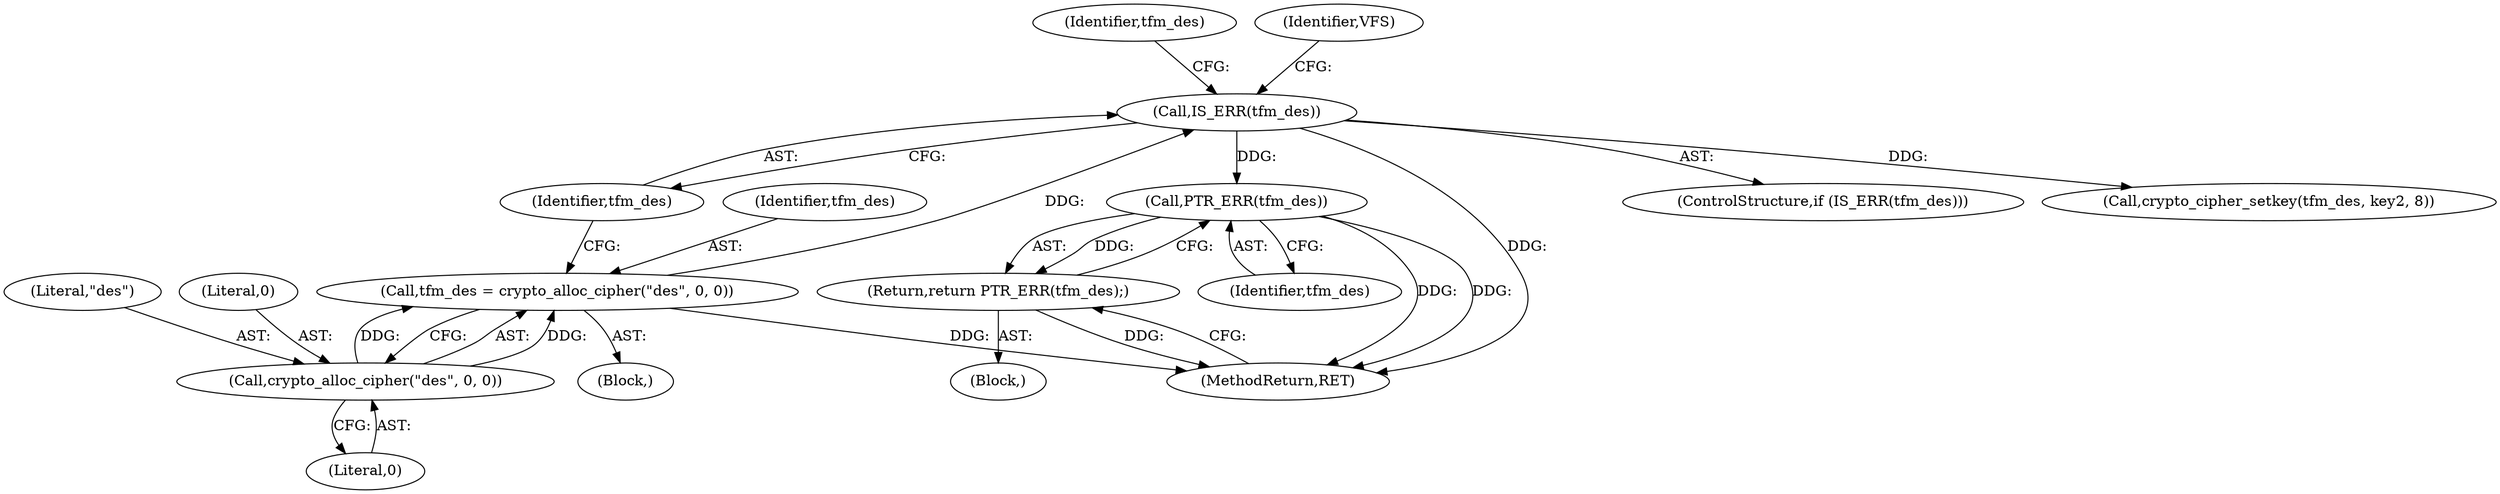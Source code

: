 digraph "0_linux_06deeec77a5a689cc94b21a8a91a76e42176685d@pointer" {
"1000124" [label="(Call,PTR_ERR(tfm_des))"];
"1000117" [label="(Call,IS_ERR(tfm_des))"];
"1000110" [label="(Call,tfm_des = crypto_alloc_cipher(\"des\", 0, 0))"];
"1000112" [label="(Call,crypto_alloc_cipher(\"des\", 0, 0))"];
"1000123" [label="(Return,return PTR_ERR(tfm_des);)"];
"1000104" [label="(Block,)"];
"1000125" [label="(Identifier,tfm_des)"];
"1000124" [label="(Call,PTR_ERR(tfm_des))"];
"1000138" [label="(MethodReturn,RET)"];
"1000118" [label="(Identifier,tfm_des)"];
"1000110" [label="(Call,tfm_des = crypto_alloc_cipher(\"des\", 0, 0))"];
"1000127" [label="(Identifier,tfm_des)"];
"1000111" [label="(Identifier,tfm_des)"];
"1000117" [label="(Call,IS_ERR(tfm_des))"];
"1000116" [label="(ControlStructure,if (IS_ERR(tfm_des)))"];
"1000119" [label="(Block,)"];
"1000121" [label="(Identifier,VFS)"];
"1000123" [label="(Return,return PTR_ERR(tfm_des);)"];
"1000113" [label="(Literal,\"des\")"];
"1000115" [label="(Literal,0)"];
"1000126" [label="(Call,crypto_cipher_setkey(tfm_des, key2, 8))"];
"1000112" [label="(Call,crypto_alloc_cipher(\"des\", 0, 0))"];
"1000114" [label="(Literal,0)"];
"1000124" -> "1000123"  [label="AST: "];
"1000124" -> "1000125"  [label="CFG: "];
"1000125" -> "1000124"  [label="AST: "];
"1000123" -> "1000124"  [label="CFG: "];
"1000124" -> "1000138"  [label="DDG: "];
"1000124" -> "1000138"  [label="DDG: "];
"1000124" -> "1000123"  [label="DDG: "];
"1000117" -> "1000124"  [label="DDG: "];
"1000117" -> "1000116"  [label="AST: "];
"1000117" -> "1000118"  [label="CFG: "];
"1000118" -> "1000117"  [label="AST: "];
"1000121" -> "1000117"  [label="CFG: "];
"1000127" -> "1000117"  [label="CFG: "];
"1000117" -> "1000138"  [label="DDG: "];
"1000110" -> "1000117"  [label="DDG: "];
"1000117" -> "1000126"  [label="DDG: "];
"1000110" -> "1000104"  [label="AST: "];
"1000110" -> "1000112"  [label="CFG: "];
"1000111" -> "1000110"  [label="AST: "];
"1000112" -> "1000110"  [label="AST: "];
"1000118" -> "1000110"  [label="CFG: "];
"1000110" -> "1000138"  [label="DDG: "];
"1000112" -> "1000110"  [label="DDG: "];
"1000112" -> "1000110"  [label="DDG: "];
"1000112" -> "1000115"  [label="CFG: "];
"1000113" -> "1000112"  [label="AST: "];
"1000114" -> "1000112"  [label="AST: "];
"1000115" -> "1000112"  [label="AST: "];
"1000123" -> "1000119"  [label="AST: "];
"1000138" -> "1000123"  [label="CFG: "];
"1000123" -> "1000138"  [label="DDG: "];
}
